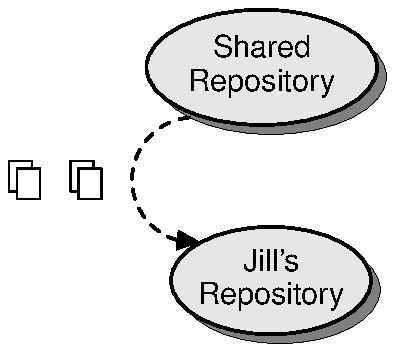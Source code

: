 .ft H
.ps 11
.vs 12
.PS
define two {
	w = .15
	h = .2
	box thick .5 wid w ht h 
	box fill 0 thick .5 wid w ht h with .c at last box.c + .05,-.05
}
define files {
        [
	[two]
	[two] with .w at last [].e + .2,0
	]
}
	scale = 1.3
	drop = .06
	f = .5
	w = 1.3
	h = .7
R:	ellipse thick 0 fill f wid 1.5 ht .75
S:	ellipse thick 1 wid 1.5 ht .75 fill .1 "Shared" "Repository" \
	    with .n at last ellipse.n + (-drop, drop)

W: [
	ellipse thick 0 fill f wid w ht h
	A: ellipse thick 1 wid w ht h fill .1 "Jill's" "Repository" \
	    with .n at last ellipse.n + (-drop, drop)
] with .n at R.s - -.03,.6
arrowwid = .13
arrowht = .15
linethick = 1
arc dashed -> from R.sw to W.A.nw
[files] with .c at last arc.w - .5,0
.PE
.ps \n[PS]
.vs \n[VS]
.ft
